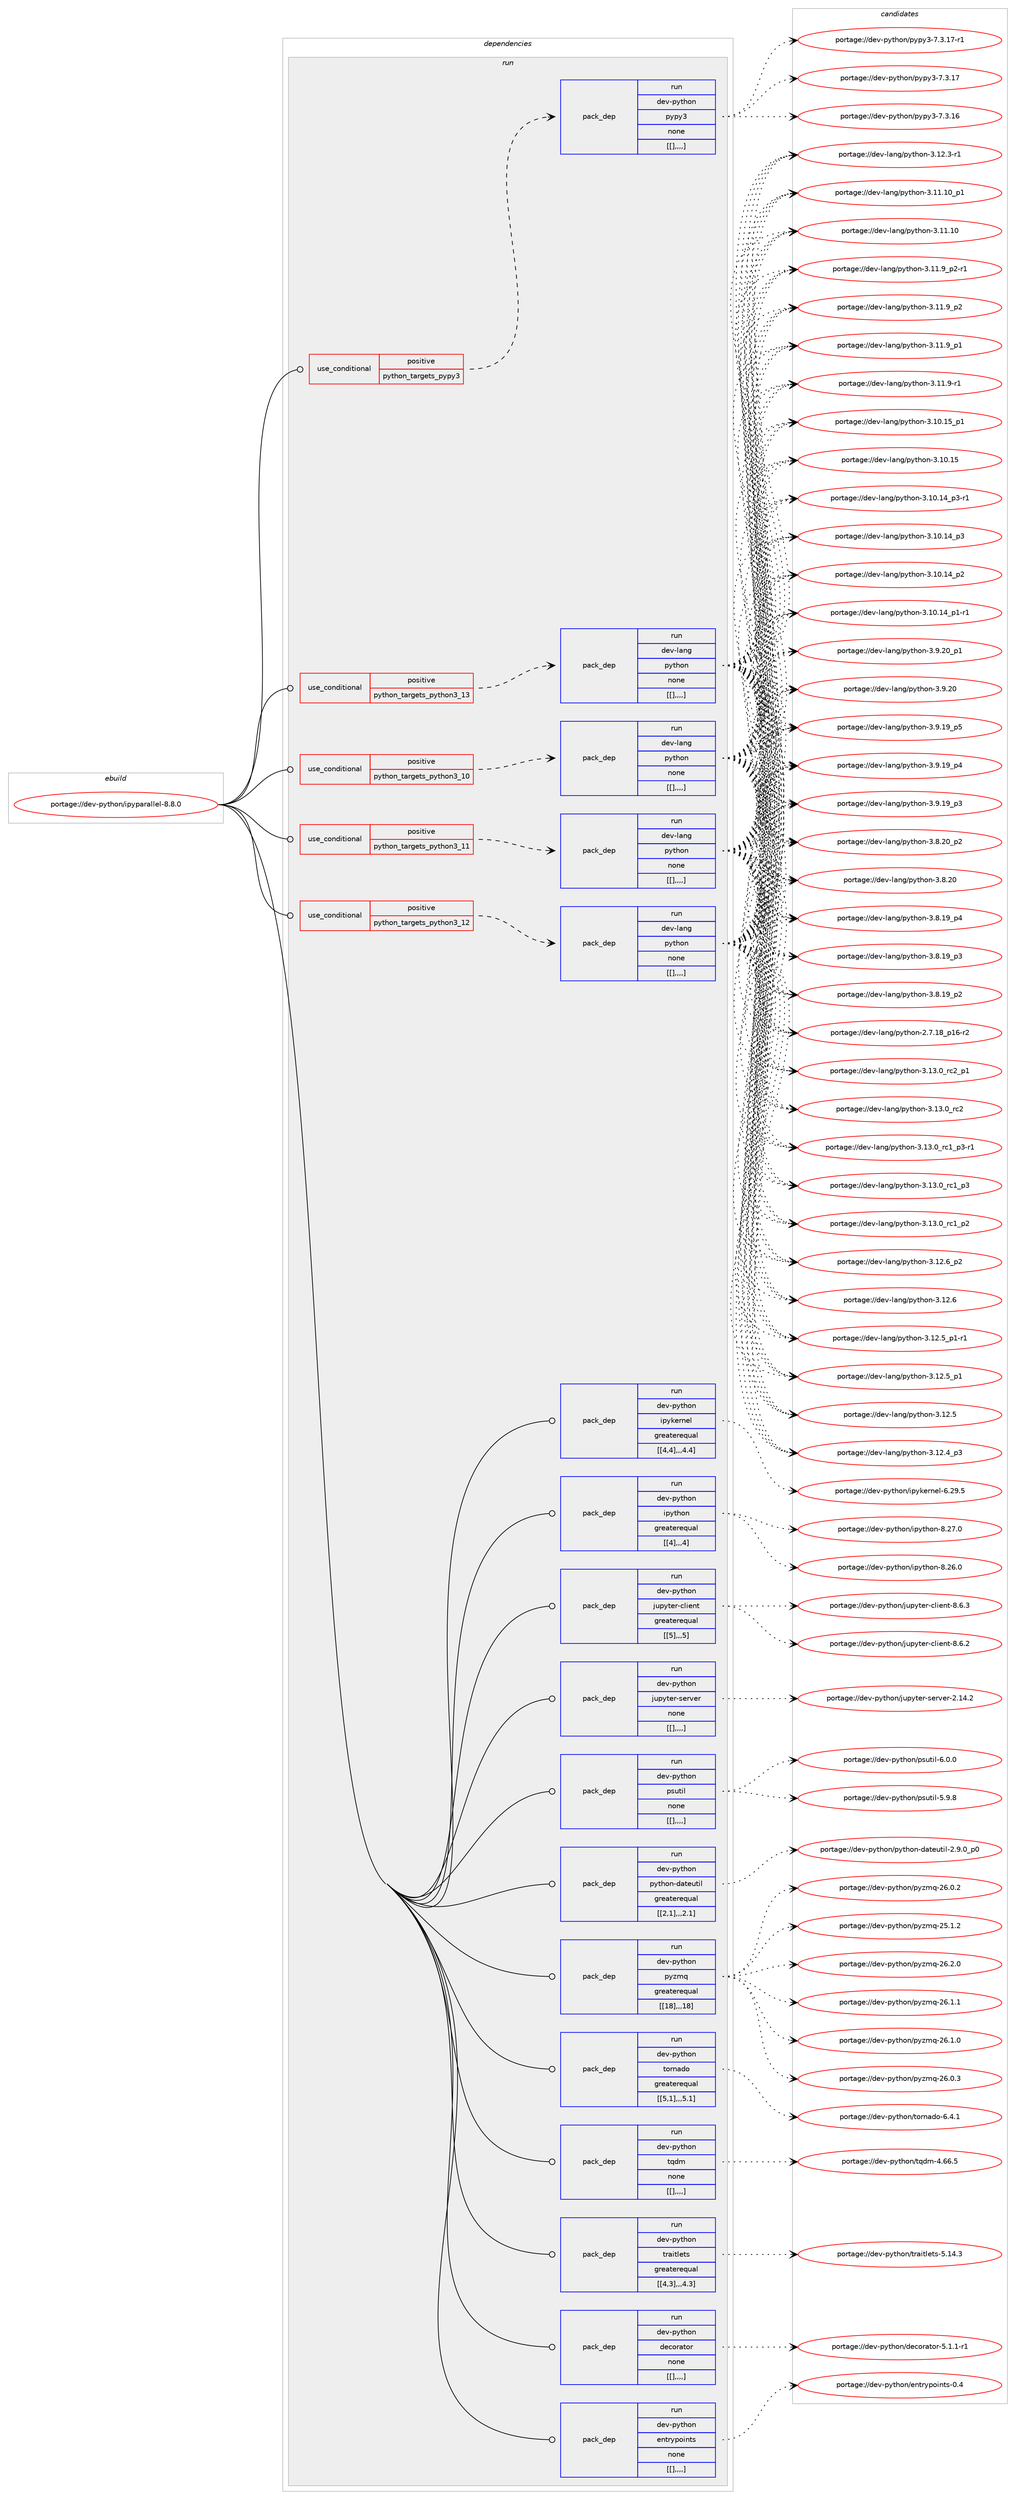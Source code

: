 digraph prolog {

# *************
# Graph options
# *************

newrank=true;
concentrate=true;
compound=true;
graph [rankdir=LR,fontname=Helvetica,fontsize=10,ranksep=1.5];#, ranksep=2.5, nodesep=0.2];
edge  [arrowhead=vee];
node  [fontname=Helvetica,fontsize=10];

# **********
# The ebuild
# **********

subgraph cluster_leftcol {
color=gray;
label=<<i>ebuild</i>>;
id [label="portage://dev-python/ipyparallel-8.8.0", color=red, width=4, href="../dev-python/ipyparallel-8.8.0.svg"];
}

# ****************
# The dependencies
# ****************

subgraph cluster_midcol {
color=gray;
label=<<i>dependencies</i>>;
subgraph cluster_compile {
fillcolor="#eeeeee";
style=filled;
label=<<i>compile</i>>;
}
subgraph cluster_compileandrun {
fillcolor="#eeeeee";
style=filled;
label=<<i>compile and run</i>>;
}
subgraph cluster_run {
fillcolor="#eeeeee";
style=filled;
label=<<i>run</i>>;
subgraph cond34830 {
dependency150257 [label=<<TABLE BORDER="0" CELLBORDER="1" CELLSPACING="0" CELLPADDING="4"><TR><TD ROWSPAN="3" CELLPADDING="10">use_conditional</TD></TR><TR><TD>positive</TD></TR><TR><TD>python_targets_pypy3</TD></TR></TABLE>>, shape=none, color=red];
subgraph pack114213 {
dependency150258 [label=<<TABLE BORDER="0" CELLBORDER="1" CELLSPACING="0" CELLPADDING="4" WIDTH="220"><TR><TD ROWSPAN="6" CELLPADDING="30">pack_dep</TD></TR><TR><TD WIDTH="110">run</TD></TR><TR><TD>dev-python</TD></TR><TR><TD>pypy3</TD></TR><TR><TD>none</TD></TR><TR><TD>[[],,,,]</TD></TR></TABLE>>, shape=none, color=blue];
}
dependency150257:e -> dependency150258:w [weight=20,style="dashed",arrowhead="vee"];
}
id:e -> dependency150257:w [weight=20,style="solid",arrowhead="odot"];
subgraph cond34831 {
dependency150259 [label=<<TABLE BORDER="0" CELLBORDER="1" CELLSPACING="0" CELLPADDING="4"><TR><TD ROWSPAN="3" CELLPADDING="10">use_conditional</TD></TR><TR><TD>positive</TD></TR><TR><TD>python_targets_python3_10</TD></TR></TABLE>>, shape=none, color=red];
subgraph pack114214 {
dependency150260 [label=<<TABLE BORDER="0" CELLBORDER="1" CELLSPACING="0" CELLPADDING="4" WIDTH="220"><TR><TD ROWSPAN="6" CELLPADDING="30">pack_dep</TD></TR><TR><TD WIDTH="110">run</TD></TR><TR><TD>dev-lang</TD></TR><TR><TD>python</TD></TR><TR><TD>none</TD></TR><TR><TD>[[],,,,]</TD></TR></TABLE>>, shape=none, color=blue];
}
dependency150259:e -> dependency150260:w [weight=20,style="dashed",arrowhead="vee"];
}
id:e -> dependency150259:w [weight=20,style="solid",arrowhead="odot"];
subgraph cond34832 {
dependency150261 [label=<<TABLE BORDER="0" CELLBORDER="1" CELLSPACING="0" CELLPADDING="4"><TR><TD ROWSPAN="3" CELLPADDING="10">use_conditional</TD></TR><TR><TD>positive</TD></TR><TR><TD>python_targets_python3_11</TD></TR></TABLE>>, shape=none, color=red];
subgraph pack114215 {
dependency150262 [label=<<TABLE BORDER="0" CELLBORDER="1" CELLSPACING="0" CELLPADDING="4" WIDTH="220"><TR><TD ROWSPAN="6" CELLPADDING="30">pack_dep</TD></TR><TR><TD WIDTH="110">run</TD></TR><TR><TD>dev-lang</TD></TR><TR><TD>python</TD></TR><TR><TD>none</TD></TR><TR><TD>[[],,,,]</TD></TR></TABLE>>, shape=none, color=blue];
}
dependency150261:e -> dependency150262:w [weight=20,style="dashed",arrowhead="vee"];
}
id:e -> dependency150261:w [weight=20,style="solid",arrowhead="odot"];
subgraph cond34833 {
dependency150263 [label=<<TABLE BORDER="0" CELLBORDER="1" CELLSPACING="0" CELLPADDING="4"><TR><TD ROWSPAN="3" CELLPADDING="10">use_conditional</TD></TR><TR><TD>positive</TD></TR><TR><TD>python_targets_python3_12</TD></TR></TABLE>>, shape=none, color=red];
subgraph pack114216 {
dependency150264 [label=<<TABLE BORDER="0" CELLBORDER="1" CELLSPACING="0" CELLPADDING="4" WIDTH="220"><TR><TD ROWSPAN="6" CELLPADDING="30">pack_dep</TD></TR><TR><TD WIDTH="110">run</TD></TR><TR><TD>dev-lang</TD></TR><TR><TD>python</TD></TR><TR><TD>none</TD></TR><TR><TD>[[],,,,]</TD></TR></TABLE>>, shape=none, color=blue];
}
dependency150263:e -> dependency150264:w [weight=20,style="dashed",arrowhead="vee"];
}
id:e -> dependency150263:w [weight=20,style="solid",arrowhead="odot"];
subgraph cond34834 {
dependency150265 [label=<<TABLE BORDER="0" CELLBORDER="1" CELLSPACING="0" CELLPADDING="4"><TR><TD ROWSPAN="3" CELLPADDING="10">use_conditional</TD></TR><TR><TD>positive</TD></TR><TR><TD>python_targets_python3_13</TD></TR></TABLE>>, shape=none, color=red];
subgraph pack114217 {
dependency150266 [label=<<TABLE BORDER="0" CELLBORDER="1" CELLSPACING="0" CELLPADDING="4" WIDTH="220"><TR><TD ROWSPAN="6" CELLPADDING="30">pack_dep</TD></TR><TR><TD WIDTH="110">run</TD></TR><TR><TD>dev-lang</TD></TR><TR><TD>python</TD></TR><TR><TD>none</TD></TR><TR><TD>[[],,,,]</TD></TR></TABLE>>, shape=none, color=blue];
}
dependency150265:e -> dependency150266:w [weight=20,style="dashed",arrowhead="vee"];
}
id:e -> dependency150265:w [weight=20,style="solid",arrowhead="odot"];
subgraph pack114218 {
dependency150267 [label=<<TABLE BORDER="0" CELLBORDER="1" CELLSPACING="0" CELLPADDING="4" WIDTH="220"><TR><TD ROWSPAN="6" CELLPADDING="30">pack_dep</TD></TR><TR><TD WIDTH="110">run</TD></TR><TR><TD>dev-python</TD></TR><TR><TD>decorator</TD></TR><TR><TD>none</TD></TR><TR><TD>[[],,,,]</TD></TR></TABLE>>, shape=none, color=blue];
}
id:e -> dependency150267:w [weight=20,style="solid",arrowhead="odot"];
subgraph pack114219 {
dependency150268 [label=<<TABLE BORDER="0" CELLBORDER="1" CELLSPACING="0" CELLPADDING="4" WIDTH="220"><TR><TD ROWSPAN="6" CELLPADDING="30">pack_dep</TD></TR><TR><TD WIDTH="110">run</TD></TR><TR><TD>dev-python</TD></TR><TR><TD>entrypoints</TD></TR><TR><TD>none</TD></TR><TR><TD>[[],,,,]</TD></TR></TABLE>>, shape=none, color=blue];
}
id:e -> dependency150268:w [weight=20,style="solid",arrowhead="odot"];
subgraph pack114220 {
dependency150269 [label=<<TABLE BORDER="0" CELLBORDER="1" CELLSPACING="0" CELLPADDING="4" WIDTH="220"><TR><TD ROWSPAN="6" CELLPADDING="30">pack_dep</TD></TR><TR><TD WIDTH="110">run</TD></TR><TR><TD>dev-python</TD></TR><TR><TD>ipykernel</TD></TR><TR><TD>greaterequal</TD></TR><TR><TD>[[4,4],,,4.4]</TD></TR></TABLE>>, shape=none, color=blue];
}
id:e -> dependency150269:w [weight=20,style="solid",arrowhead="odot"];
subgraph pack114221 {
dependency150270 [label=<<TABLE BORDER="0" CELLBORDER="1" CELLSPACING="0" CELLPADDING="4" WIDTH="220"><TR><TD ROWSPAN="6" CELLPADDING="30">pack_dep</TD></TR><TR><TD WIDTH="110">run</TD></TR><TR><TD>dev-python</TD></TR><TR><TD>ipython</TD></TR><TR><TD>greaterequal</TD></TR><TR><TD>[[4],,,4]</TD></TR></TABLE>>, shape=none, color=blue];
}
id:e -> dependency150270:w [weight=20,style="solid",arrowhead="odot"];
subgraph pack114222 {
dependency150271 [label=<<TABLE BORDER="0" CELLBORDER="1" CELLSPACING="0" CELLPADDING="4" WIDTH="220"><TR><TD ROWSPAN="6" CELLPADDING="30">pack_dep</TD></TR><TR><TD WIDTH="110">run</TD></TR><TR><TD>dev-python</TD></TR><TR><TD>jupyter-client</TD></TR><TR><TD>greaterequal</TD></TR><TR><TD>[[5],,,5]</TD></TR></TABLE>>, shape=none, color=blue];
}
id:e -> dependency150271:w [weight=20,style="solid",arrowhead="odot"];
subgraph pack114223 {
dependency150272 [label=<<TABLE BORDER="0" CELLBORDER="1" CELLSPACING="0" CELLPADDING="4" WIDTH="220"><TR><TD ROWSPAN="6" CELLPADDING="30">pack_dep</TD></TR><TR><TD WIDTH="110">run</TD></TR><TR><TD>dev-python</TD></TR><TR><TD>jupyter-server</TD></TR><TR><TD>none</TD></TR><TR><TD>[[],,,,]</TD></TR></TABLE>>, shape=none, color=blue];
}
id:e -> dependency150272:w [weight=20,style="solid",arrowhead="odot"];
subgraph pack114224 {
dependency150273 [label=<<TABLE BORDER="0" CELLBORDER="1" CELLSPACING="0" CELLPADDING="4" WIDTH="220"><TR><TD ROWSPAN="6" CELLPADDING="30">pack_dep</TD></TR><TR><TD WIDTH="110">run</TD></TR><TR><TD>dev-python</TD></TR><TR><TD>psutil</TD></TR><TR><TD>none</TD></TR><TR><TD>[[],,,,]</TD></TR></TABLE>>, shape=none, color=blue];
}
id:e -> dependency150273:w [weight=20,style="solid",arrowhead="odot"];
subgraph pack114225 {
dependency150274 [label=<<TABLE BORDER="0" CELLBORDER="1" CELLSPACING="0" CELLPADDING="4" WIDTH="220"><TR><TD ROWSPAN="6" CELLPADDING="30">pack_dep</TD></TR><TR><TD WIDTH="110">run</TD></TR><TR><TD>dev-python</TD></TR><TR><TD>python-dateutil</TD></TR><TR><TD>greaterequal</TD></TR><TR><TD>[[2,1],,,2.1]</TD></TR></TABLE>>, shape=none, color=blue];
}
id:e -> dependency150274:w [weight=20,style="solid",arrowhead="odot"];
subgraph pack114226 {
dependency150275 [label=<<TABLE BORDER="0" CELLBORDER="1" CELLSPACING="0" CELLPADDING="4" WIDTH="220"><TR><TD ROWSPAN="6" CELLPADDING="30">pack_dep</TD></TR><TR><TD WIDTH="110">run</TD></TR><TR><TD>dev-python</TD></TR><TR><TD>pyzmq</TD></TR><TR><TD>greaterequal</TD></TR><TR><TD>[[18],,,18]</TD></TR></TABLE>>, shape=none, color=blue];
}
id:e -> dependency150275:w [weight=20,style="solid",arrowhead="odot"];
subgraph pack114227 {
dependency150276 [label=<<TABLE BORDER="0" CELLBORDER="1" CELLSPACING="0" CELLPADDING="4" WIDTH="220"><TR><TD ROWSPAN="6" CELLPADDING="30">pack_dep</TD></TR><TR><TD WIDTH="110">run</TD></TR><TR><TD>dev-python</TD></TR><TR><TD>tornado</TD></TR><TR><TD>greaterequal</TD></TR><TR><TD>[[5,1],,,5.1]</TD></TR></TABLE>>, shape=none, color=blue];
}
id:e -> dependency150276:w [weight=20,style="solid",arrowhead="odot"];
subgraph pack114228 {
dependency150277 [label=<<TABLE BORDER="0" CELLBORDER="1" CELLSPACING="0" CELLPADDING="4" WIDTH="220"><TR><TD ROWSPAN="6" CELLPADDING="30">pack_dep</TD></TR><TR><TD WIDTH="110">run</TD></TR><TR><TD>dev-python</TD></TR><TR><TD>tqdm</TD></TR><TR><TD>none</TD></TR><TR><TD>[[],,,,]</TD></TR></TABLE>>, shape=none, color=blue];
}
id:e -> dependency150277:w [weight=20,style="solid",arrowhead="odot"];
subgraph pack114229 {
dependency150278 [label=<<TABLE BORDER="0" CELLBORDER="1" CELLSPACING="0" CELLPADDING="4" WIDTH="220"><TR><TD ROWSPAN="6" CELLPADDING="30">pack_dep</TD></TR><TR><TD WIDTH="110">run</TD></TR><TR><TD>dev-python</TD></TR><TR><TD>traitlets</TD></TR><TR><TD>greaterequal</TD></TR><TR><TD>[[4,3],,,4.3]</TD></TR></TABLE>>, shape=none, color=blue];
}
id:e -> dependency150278:w [weight=20,style="solid",arrowhead="odot"];
}
}

# **************
# The candidates
# **************

subgraph cluster_choices {
rank=same;
color=gray;
label=<<i>candidates</i>>;

subgraph choice114213 {
color=black;
nodesep=1;
choice100101118451121211161041111104711212111212151455546514649554511449 [label="portage://dev-python/pypy3-7.3.17-r1", color=red, width=4,href="../dev-python/pypy3-7.3.17-r1.svg"];
choice10010111845112121116104111110471121211121215145554651464955 [label="portage://dev-python/pypy3-7.3.17", color=red, width=4,href="../dev-python/pypy3-7.3.17.svg"];
choice10010111845112121116104111110471121211121215145554651464954 [label="portage://dev-python/pypy3-7.3.16", color=red, width=4,href="../dev-python/pypy3-7.3.16.svg"];
dependency150258:e -> choice100101118451121211161041111104711212111212151455546514649554511449:w [style=dotted,weight="100"];
dependency150258:e -> choice10010111845112121116104111110471121211121215145554651464955:w [style=dotted,weight="100"];
dependency150258:e -> choice10010111845112121116104111110471121211121215145554651464954:w [style=dotted,weight="100"];
}
subgraph choice114214 {
color=black;
nodesep=1;
choice100101118451089711010347112121116104111110455146495146489511499509511249 [label="portage://dev-lang/python-3.13.0_rc2_p1", color=red, width=4,href="../dev-lang/python-3.13.0_rc2_p1.svg"];
choice10010111845108971101034711212111610411111045514649514648951149950 [label="portage://dev-lang/python-3.13.0_rc2", color=red, width=4,href="../dev-lang/python-3.13.0_rc2.svg"];
choice1001011184510897110103471121211161041111104551464951464895114994995112514511449 [label="portage://dev-lang/python-3.13.0_rc1_p3-r1", color=red, width=4,href="../dev-lang/python-3.13.0_rc1_p3-r1.svg"];
choice100101118451089711010347112121116104111110455146495146489511499499511251 [label="portage://dev-lang/python-3.13.0_rc1_p3", color=red, width=4,href="../dev-lang/python-3.13.0_rc1_p3.svg"];
choice100101118451089711010347112121116104111110455146495146489511499499511250 [label="portage://dev-lang/python-3.13.0_rc1_p2", color=red, width=4,href="../dev-lang/python-3.13.0_rc1_p2.svg"];
choice100101118451089711010347112121116104111110455146495046549511250 [label="portage://dev-lang/python-3.12.6_p2", color=red, width=4,href="../dev-lang/python-3.12.6_p2.svg"];
choice10010111845108971101034711212111610411111045514649504654 [label="portage://dev-lang/python-3.12.6", color=red, width=4,href="../dev-lang/python-3.12.6.svg"];
choice1001011184510897110103471121211161041111104551464950465395112494511449 [label="portage://dev-lang/python-3.12.5_p1-r1", color=red, width=4,href="../dev-lang/python-3.12.5_p1-r1.svg"];
choice100101118451089711010347112121116104111110455146495046539511249 [label="portage://dev-lang/python-3.12.5_p1", color=red, width=4,href="../dev-lang/python-3.12.5_p1.svg"];
choice10010111845108971101034711212111610411111045514649504653 [label="portage://dev-lang/python-3.12.5", color=red, width=4,href="../dev-lang/python-3.12.5.svg"];
choice100101118451089711010347112121116104111110455146495046529511251 [label="portage://dev-lang/python-3.12.4_p3", color=red, width=4,href="../dev-lang/python-3.12.4_p3.svg"];
choice100101118451089711010347112121116104111110455146495046514511449 [label="portage://dev-lang/python-3.12.3-r1", color=red, width=4,href="../dev-lang/python-3.12.3-r1.svg"];
choice10010111845108971101034711212111610411111045514649494649489511249 [label="portage://dev-lang/python-3.11.10_p1", color=red, width=4,href="../dev-lang/python-3.11.10_p1.svg"];
choice1001011184510897110103471121211161041111104551464949464948 [label="portage://dev-lang/python-3.11.10", color=red, width=4,href="../dev-lang/python-3.11.10.svg"];
choice1001011184510897110103471121211161041111104551464949465795112504511449 [label="portage://dev-lang/python-3.11.9_p2-r1", color=red, width=4,href="../dev-lang/python-3.11.9_p2-r1.svg"];
choice100101118451089711010347112121116104111110455146494946579511250 [label="portage://dev-lang/python-3.11.9_p2", color=red, width=4,href="../dev-lang/python-3.11.9_p2.svg"];
choice100101118451089711010347112121116104111110455146494946579511249 [label="portage://dev-lang/python-3.11.9_p1", color=red, width=4,href="../dev-lang/python-3.11.9_p1.svg"];
choice100101118451089711010347112121116104111110455146494946574511449 [label="portage://dev-lang/python-3.11.9-r1", color=red, width=4,href="../dev-lang/python-3.11.9-r1.svg"];
choice10010111845108971101034711212111610411111045514649484649539511249 [label="portage://dev-lang/python-3.10.15_p1", color=red, width=4,href="../dev-lang/python-3.10.15_p1.svg"];
choice1001011184510897110103471121211161041111104551464948464953 [label="portage://dev-lang/python-3.10.15", color=red, width=4,href="../dev-lang/python-3.10.15.svg"];
choice100101118451089711010347112121116104111110455146494846495295112514511449 [label="portage://dev-lang/python-3.10.14_p3-r1", color=red, width=4,href="../dev-lang/python-3.10.14_p3-r1.svg"];
choice10010111845108971101034711212111610411111045514649484649529511251 [label="portage://dev-lang/python-3.10.14_p3", color=red, width=4,href="../dev-lang/python-3.10.14_p3.svg"];
choice10010111845108971101034711212111610411111045514649484649529511250 [label="portage://dev-lang/python-3.10.14_p2", color=red, width=4,href="../dev-lang/python-3.10.14_p2.svg"];
choice100101118451089711010347112121116104111110455146494846495295112494511449 [label="portage://dev-lang/python-3.10.14_p1-r1", color=red, width=4,href="../dev-lang/python-3.10.14_p1-r1.svg"];
choice100101118451089711010347112121116104111110455146574650489511249 [label="portage://dev-lang/python-3.9.20_p1", color=red, width=4,href="../dev-lang/python-3.9.20_p1.svg"];
choice10010111845108971101034711212111610411111045514657465048 [label="portage://dev-lang/python-3.9.20", color=red, width=4,href="../dev-lang/python-3.9.20.svg"];
choice100101118451089711010347112121116104111110455146574649579511253 [label="portage://dev-lang/python-3.9.19_p5", color=red, width=4,href="../dev-lang/python-3.9.19_p5.svg"];
choice100101118451089711010347112121116104111110455146574649579511252 [label="portage://dev-lang/python-3.9.19_p4", color=red, width=4,href="../dev-lang/python-3.9.19_p4.svg"];
choice100101118451089711010347112121116104111110455146574649579511251 [label="portage://dev-lang/python-3.9.19_p3", color=red, width=4,href="../dev-lang/python-3.9.19_p3.svg"];
choice100101118451089711010347112121116104111110455146564650489511250 [label="portage://dev-lang/python-3.8.20_p2", color=red, width=4,href="../dev-lang/python-3.8.20_p2.svg"];
choice10010111845108971101034711212111610411111045514656465048 [label="portage://dev-lang/python-3.8.20", color=red, width=4,href="../dev-lang/python-3.8.20.svg"];
choice100101118451089711010347112121116104111110455146564649579511252 [label="portage://dev-lang/python-3.8.19_p4", color=red, width=4,href="../dev-lang/python-3.8.19_p4.svg"];
choice100101118451089711010347112121116104111110455146564649579511251 [label="portage://dev-lang/python-3.8.19_p3", color=red, width=4,href="../dev-lang/python-3.8.19_p3.svg"];
choice100101118451089711010347112121116104111110455146564649579511250 [label="portage://dev-lang/python-3.8.19_p2", color=red, width=4,href="../dev-lang/python-3.8.19_p2.svg"];
choice100101118451089711010347112121116104111110455046554649569511249544511450 [label="portage://dev-lang/python-2.7.18_p16-r2", color=red, width=4,href="../dev-lang/python-2.7.18_p16-r2.svg"];
dependency150260:e -> choice100101118451089711010347112121116104111110455146495146489511499509511249:w [style=dotted,weight="100"];
dependency150260:e -> choice10010111845108971101034711212111610411111045514649514648951149950:w [style=dotted,weight="100"];
dependency150260:e -> choice1001011184510897110103471121211161041111104551464951464895114994995112514511449:w [style=dotted,weight="100"];
dependency150260:e -> choice100101118451089711010347112121116104111110455146495146489511499499511251:w [style=dotted,weight="100"];
dependency150260:e -> choice100101118451089711010347112121116104111110455146495146489511499499511250:w [style=dotted,weight="100"];
dependency150260:e -> choice100101118451089711010347112121116104111110455146495046549511250:w [style=dotted,weight="100"];
dependency150260:e -> choice10010111845108971101034711212111610411111045514649504654:w [style=dotted,weight="100"];
dependency150260:e -> choice1001011184510897110103471121211161041111104551464950465395112494511449:w [style=dotted,weight="100"];
dependency150260:e -> choice100101118451089711010347112121116104111110455146495046539511249:w [style=dotted,weight="100"];
dependency150260:e -> choice10010111845108971101034711212111610411111045514649504653:w [style=dotted,weight="100"];
dependency150260:e -> choice100101118451089711010347112121116104111110455146495046529511251:w [style=dotted,weight="100"];
dependency150260:e -> choice100101118451089711010347112121116104111110455146495046514511449:w [style=dotted,weight="100"];
dependency150260:e -> choice10010111845108971101034711212111610411111045514649494649489511249:w [style=dotted,weight="100"];
dependency150260:e -> choice1001011184510897110103471121211161041111104551464949464948:w [style=dotted,weight="100"];
dependency150260:e -> choice1001011184510897110103471121211161041111104551464949465795112504511449:w [style=dotted,weight="100"];
dependency150260:e -> choice100101118451089711010347112121116104111110455146494946579511250:w [style=dotted,weight="100"];
dependency150260:e -> choice100101118451089711010347112121116104111110455146494946579511249:w [style=dotted,weight="100"];
dependency150260:e -> choice100101118451089711010347112121116104111110455146494946574511449:w [style=dotted,weight="100"];
dependency150260:e -> choice10010111845108971101034711212111610411111045514649484649539511249:w [style=dotted,weight="100"];
dependency150260:e -> choice1001011184510897110103471121211161041111104551464948464953:w [style=dotted,weight="100"];
dependency150260:e -> choice100101118451089711010347112121116104111110455146494846495295112514511449:w [style=dotted,weight="100"];
dependency150260:e -> choice10010111845108971101034711212111610411111045514649484649529511251:w [style=dotted,weight="100"];
dependency150260:e -> choice10010111845108971101034711212111610411111045514649484649529511250:w [style=dotted,weight="100"];
dependency150260:e -> choice100101118451089711010347112121116104111110455146494846495295112494511449:w [style=dotted,weight="100"];
dependency150260:e -> choice100101118451089711010347112121116104111110455146574650489511249:w [style=dotted,weight="100"];
dependency150260:e -> choice10010111845108971101034711212111610411111045514657465048:w [style=dotted,weight="100"];
dependency150260:e -> choice100101118451089711010347112121116104111110455146574649579511253:w [style=dotted,weight="100"];
dependency150260:e -> choice100101118451089711010347112121116104111110455146574649579511252:w [style=dotted,weight="100"];
dependency150260:e -> choice100101118451089711010347112121116104111110455146574649579511251:w [style=dotted,weight="100"];
dependency150260:e -> choice100101118451089711010347112121116104111110455146564650489511250:w [style=dotted,weight="100"];
dependency150260:e -> choice10010111845108971101034711212111610411111045514656465048:w [style=dotted,weight="100"];
dependency150260:e -> choice100101118451089711010347112121116104111110455146564649579511252:w [style=dotted,weight="100"];
dependency150260:e -> choice100101118451089711010347112121116104111110455146564649579511251:w [style=dotted,weight="100"];
dependency150260:e -> choice100101118451089711010347112121116104111110455146564649579511250:w [style=dotted,weight="100"];
dependency150260:e -> choice100101118451089711010347112121116104111110455046554649569511249544511450:w [style=dotted,weight="100"];
}
subgraph choice114215 {
color=black;
nodesep=1;
choice100101118451089711010347112121116104111110455146495146489511499509511249 [label="portage://dev-lang/python-3.13.0_rc2_p1", color=red, width=4,href="../dev-lang/python-3.13.0_rc2_p1.svg"];
choice10010111845108971101034711212111610411111045514649514648951149950 [label="portage://dev-lang/python-3.13.0_rc2", color=red, width=4,href="../dev-lang/python-3.13.0_rc2.svg"];
choice1001011184510897110103471121211161041111104551464951464895114994995112514511449 [label="portage://dev-lang/python-3.13.0_rc1_p3-r1", color=red, width=4,href="../dev-lang/python-3.13.0_rc1_p3-r1.svg"];
choice100101118451089711010347112121116104111110455146495146489511499499511251 [label="portage://dev-lang/python-3.13.0_rc1_p3", color=red, width=4,href="../dev-lang/python-3.13.0_rc1_p3.svg"];
choice100101118451089711010347112121116104111110455146495146489511499499511250 [label="portage://dev-lang/python-3.13.0_rc1_p2", color=red, width=4,href="../dev-lang/python-3.13.0_rc1_p2.svg"];
choice100101118451089711010347112121116104111110455146495046549511250 [label="portage://dev-lang/python-3.12.6_p2", color=red, width=4,href="../dev-lang/python-3.12.6_p2.svg"];
choice10010111845108971101034711212111610411111045514649504654 [label="portage://dev-lang/python-3.12.6", color=red, width=4,href="../dev-lang/python-3.12.6.svg"];
choice1001011184510897110103471121211161041111104551464950465395112494511449 [label="portage://dev-lang/python-3.12.5_p1-r1", color=red, width=4,href="../dev-lang/python-3.12.5_p1-r1.svg"];
choice100101118451089711010347112121116104111110455146495046539511249 [label="portage://dev-lang/python-3.12.5_p1", color=red, width=4,href="../dev-lang/python-3.12.5_p1.svg"];
choice10010111845108971101034711212111610411111045514649504653 [label="portage://dev-lang/python-3.12.5", color=red, width=4,href="../dev-lang/python-3.12.5.svg"];
choice100101118451089711010347112121116104111110455146495046529511251 [label="portage://dev-lang/python-3.12.4_p3", color=red, width=4,href="../dev-lang/python-3.12.4_p3.svg"];
choice100101118451089711010347112121116104111110455146495046514511449 [label="portage://dev-lang/python-3.12.3-r1", color=red, width=4,href="../dev-lang/python-3.12.3-r1.svg"];
choice10010111845108971101034711212111610411111045514649494649489511249 [label="portage://dev-lang/python-3.11.10_p1", color=red, width=4,href="../dev-lang/python-3.11.10_p1.svg"];
choice1001011184510897110103471121211161041111104551464949464948 [label="portage://dev-lang/python-3.11.10", color=red, width=4,href="../dev-lang/python-3.11.10.svg"];
choice1001011184510897110103471121211161041111104551464949465795112504511449 [label="portage://dev-lang/python-3.11.9_p2-r1", color=red, width=4,href="../dev-lang/python-3.11.9_p2-r1.svg"];
choice100101118451089711010347112121116104111110455146494946579511250 [label="portage://dev-lang/python-3.11.9_p2", color=red, width=4,href="../dev-lang/python-3.11.9_p2.svg"];
choice100101118451089711010347112121116104111110455146494946579511249 [label="portage://dev-lang/python-3.11.9_p1", color=red, width=4,href="../dev-lang/python-3.11.9_p1.svg"];
choice100101118451089711010347112121116104111110455146494946574511449 [label="portage://dev-lang/python-3.11.9-r1", color=red, width=4,href="../dev-lang/python-3.11.9-r1.svg"];
choice10010111845108971101034711212111610411111045514649484649539511249 [label="portage://dev-lang/python-3.10.15_p1", color=red, width=4,href="../dev-lang/python-3.10.15_p1.svg"];
choice1001011184510897110103471121211161041111104551464948464953 [label="portage://dev-lang/python-3.10.15", color=red, width=4,href="../dev-lang/python-3.10.15.svg"];
choice100101118451089711010347112121116104111110455146494846495295112514511449 [label="portage://dev-lang/python-3.10.14_p3-r1", color=red, width=4,href="../dev-lang/python-3.10.14_p3-r1.svg"];
choice10010111845108971101034711212111610411111045514649484649529511251 [label="portage://dev-lang/python-3.10.14_p3", color=red, width=4,href="../dev-lang/python-3.10.14_p3.svg"];
choice10010111845108971101034711212111610411111045514649484649529511250 [label="portage://dev-lang/python-3.10.14_p2", color=red, width=4,href="../dev-lang/python-3.10.14_p2.svg"];
choice100101118451089711010347112121116104111110455146494846495295112494511449 [label="portage://dev-lang/python-3.10.14_p1-r1", color=red, width=4,href="../dev-lang/python-3.10.14_p1-r1.svg"];
choice100101118451089711010347112121116104111110455146574650489511249 [label="portage://dev-lang/python-3.9.20_p1", color=red, width=4,href="../dev-lang/python-3.9.20_p1.svg"];
choice10010111845108971101034711212111610411111045514657465048 [label="portage://dev-lang/python-3.9.20", color=red, width=4,href="../dev-lang/python-3.9.20.svg"];
choice100101118451089711010347112121116104111110455146574649579511253 [label="portage://dev-lang/python-3.9.19_p5", color=red, width=4,href="../dev-lang/python-3.9.19_p5.svg"];
choice100101118451089711010347112121116104111110455146574649579511252 [label="portage://dev-lang/python-3.9.19_p4", color=red, width=4,href="../dev-lang/python-3.9.19_p4.svg"];
choice100101118451089711010347112121116104111110455146574649579511251 [label="portage://dev-lang/python-3.9.19_p3", color=red, width=4,href="../dev-lang/python-3.9.19_p3.svg"];
choice100101118451089711010347112121116104111110455146564650489511250 [label="portage://dev-lang/python-3.8.20_p2", color=red, width=4,href="../dev-lang/python-3.8.20_p2.svg"];
choice10010111845108971101034711212111610411111045514656465048 [label="portage://dev-lang/python-3.8.20", color=red, width=4,href="../dev-lang/python-3.8.20.svg"];
choice100101118451089711010347112121116104111110455146564649579511252 [label="portage://dev-lang/python-3.8.19_p4", color=red, width=4,href="../dev-lang/python-3.8.19_p4.svg"];
choice100101118451089711010347112121116104111110455146564649579511251 [label="portage://dev-lang/python-3.8.19_p3", color=red, width=4,href="../dev-lang/python-3.8.19_p3.svg"];
choice100101118451089711010347112121116104111110455146564649579511250 [label="portage://dev-lang/python-3.8.19_p2", color=red, width=4,href="../dev-lang/python-3.8.19_p2.svg"];
choice100101118451089711010347112121116104111110455046554649569511249544511450 [label="portage://dev-lang/python-2.7.18_p16-r2", color=red, width=4,href="../dev-lang/python-2.7.18_p16-r2.svg"];
dependency150262:e -> choice100101118451089711010347112121116104111110455146495146489511499509511249:w [style=dotted,weight="100"];
dependency150262:e -> choice10010111845108971101034711212111610411111045514649514648951149950:w [style=dotted,weight="100"];
dependency150262:e -> choice1001011184510897110103471121211161041111104551464951464895114994995112514511449:w [style=dotted,weight="100"];
dependency150262:e -> choice100101118451089711010347112121116104111110455146495146489511499499511251:w [style=dotted,weight="100"];
dependency150262:e -> choice100101118451089711010347112121116104111110455146495146489511499499511250:w [style=dotted,weight="100"];
dependency150262:e -> choice100101118451089711010347112121116104111110455146495046549511250:w [style=dotted,weight="100"];
dependency150262:e -> choice10010111845108971101034711212111610411111045514649504654:w [style=dotted,weight="100"];
dependency150262:e -> choice1001011184510897110103471121211161041111104551464950465395112494511449:w [style=dotted,weight="100"];
dependency150262:e -> choice100101118451089711010347112121116104111110455146495046539511249:w [style=dotted,weight="100"];
dependency150262:e -> choice10010111845108971101034711212111610411111045514649504653:w [style=dotted,weight="100"];
dependency150262:e -> choice100101118451089711010347112121116104111110455146495046529511251:w [style=dotted,weight="100"];
dependency150262:e -> choice100101118451089711010347112121116104111110455146495046514511449:w [style=dotted,weight="100"];
dependency150262:e -> choice10010111845108971101034711212111610411111045514649494649489511249:w [style=dotted,weight="100"];
dependency150262:e -> choice1001011184510897110103471121211161041111104551464949464948:w [style=dotted,weight="100"];
dependency150262:e -> choice1001011184510897110103471121211161041111104551464949465795112504511449:w [style=dotted,weight="100"];
dependency150262:e -> choice100101118451089711010347112121116104111110455146494946579511250:w [style=dotted,weight="100"];
dependency150262:e -> choice100101118451089711010347112121116104111110455146494946579511249:w [style=dotted,weight="100"];
dependency150262:e -> choice100101118451089711010347112121116104111110455146494946574511449:w [style=dotted,weight="100"];
dependency150262:e -> choice10010111845108971101034711212111610411111045514649484649539511249:w [style=dotted,weight="100"];
dependency150262:e -> choice1001011184510897110103471121211161041111104551464948464953:w [style=dotted,weight="100"];
dependency150262:e -> choice100101118451089711010347112121116104111110455146494846495295112514511449:w [style=dotted,weight="100"];
dependency150262:e -> choice10010111845108971101034711212111610411111045514649484649529511251:w [style=dotted,weight="100"];
dependency150262:e -> choice10010111845108971101034711212111610411111045514649484649529511250:w [style=dotted,weight="100"];
dependency150262:e -> choice100101118451089711010347112121116104111110455146494846495295112494511449:w [style=dotted,weight="100"];
dependency150262:e -> choice100101118451089711010347112121116104111110455146574650489511249:w [style=dotted,weight="100"];
dependency150262:e -> choice10010111845108971101034711212111610411111045514657465048:w [style=dotted,weight="100"];
dependency150262:e -> choice100101118451089711010347112121116104111110455146574649579511253:w [style=dotted,weight="100"];
dependency150262:e -> choice100101118451089711010347112121116104111110455146574649579511252:w [style=dotted,weight="100"];
dependency150262:e -> choice100101118451089711010347112121116104111110455146574649579511251:w [style=dotted,weight="100"];
dependency150262:e -> choice100101118451089711010347112121116104111110455146564650489511250:w [style=dotted,weight="100"];
dependency150262:e -> choice10010111845108971101034711212111610411111045514656465048:w [style=dotted,weight="100"];
dependency150262:e -> choice100101118451089711010347112121116104111110455146564649579511252:w [style=dotted,weight="100"];
dependency150262:e -> choice100101118451089711010347112121116104111110455146564649579511251:w [style=dotted,weight="100"];
dependency150262:e -> choice100101118451089711010347112121116104111110455146564649579511250:w [style=dotted,weight="100"];
dependency150262:e -> choice100101118451089711010347112121116104111110455046554649569511249544511450:w [style=dotted,weight="100"];
}
subgraph choice114216 {
color=black;
nodesep=1;
choice100101118451089711010347112121116104111110455146495146489511499509511249 [label="portage://dev-lang/python-3.13.0_rc2_p1", color=red, width=4,href="../dev-lang/python-3.13.0_rc2_p1.svg"];
choice10010111845108971101034711212111610411111045514649514648951149950 [label="portage://dev-lang/python-3.13.0_rc2", color=red, width=4,href="../dev-lang/python-3.13.0_rc2.svg"];
choice1001011184510897110103471121211161041111104551464951464895114994995112514511449 [label="portage://dev-lang/python-3.13.0_rc1_p3-r1", color=red, width=4,href="../dev-lang/python-3.13.0_rc1_p3-r1.svg"];
choice100101118451089711010347112121116104111110455146495146489511499499511251 [label="portage://dev-lang/python-3.13.0_rc1_p3", color=red, width=4,href="../dev-lang/python-3.13.0_rc1_p3.svg"];
choice100101118451089711010347112121116104111110455146495146489511499499511250 [label="portage://dev-lang/python-3.13.0_rc1_p2", color=red, width=4,href="../dev-lang/python-3.13.0_rc1_p2.svg"];
choice100101118451089711010347112121116104111110455146495046549511250 [label="portage://dev-lang/python-3.12.6_p2", color=red, width=4,href="../dev-lang/python-3.12.6_p2.svg"];
choice10010111845108971101034711212111610411111045514649504654 [label="portage://dev-lang/python-3.12.6", color=red, width=4,href="../dev-lang/python-3.12.6.svg"];
choice1001011184510897110103471121211161041111104551464950465395112494511449 [label="portage://dev-lang/python-3.12.5_p1-r1", color=red, width=4,href="../dev-lang/python-3.12.5_p1-r1.svg"];
choice100101118451089711010347112121116104111110455146495046539511249 [label="portage://dev-lang/python-3.12.5_p1", color=red, width=4,href="../dev-lang/python-3.12.5_p1.svg"];
choice10010111845108971101034711212111610411111045514649504653 [label="portage://dev-lang/python-3.12.5", color=red, width=4,href="../dev-lang/python-3.12.5.svg"];
choice100101118451089711010347112121116104111110455146495046529511251 [label="portage://dev-lang/python-3.12.4_p3", color=red, width=4,href="../dev-lang/python-3.12.4_p3.svg"];
choice100101118451089711010347112121116104111110455146495046514511449 [label="portage://dev-lang/python-3.12.3-r1", color=red, width=4,href="../dev-lang/python-3.12.3-r1.svg"];
choice10010111845108971101034711212111610411111045514649494649489511249 [label="portage://dev-lang/python-3.11.10_p1", color=red, width=4,href="../dev-lang/python-3.11.10_p1.svg"];
choice1001011184510897110103471121211161041111104551464949464948 [label="portage://dev-lang/python-3.11.10", color=red, width=4,href="../dev-lang/python-3.11.10.svg"];
choice1001011184510897110103471121211161041111104551464949465795112504511449 [label="portage://dev-lang/python-3.11.9_p2-r1", color=red, width=4,href="../dev-lang/python-3.11.9_p2-r1.svg"];
choice100101118451089711010347112121116104111110455146494946579511250 [label="portage://dev-lang/python-3.11.9_p2", color=red, width=4,href="../dev-lang/python-3.11.9_p2.svg"];
choice100101118451089711010347112121116104111110455146494946579511249 [label="portage://dev-lang/python-3.11.9_p1", color=red, width=4,href="../dev-lang/python-3.11.9_p1.svg"];
choice100101118451089711010347112121116104111110455146494946574511449 [label="portage://dev-lang/python-3.11.9-r1", color=red, width=4,href="../dev-lang/python-3.11.9-r1.svg"];
choice10010111845108971101034711212111610411111045514649484649539511249 [label="portage://dev-lang/python-3.10.15_p1", color=red, width=4,href="../dev-lang/python-3.10.15_p1.svg"];
choice1001011184510897110103471121211161041111104551464948464953 [label="portage://dev-lang/python-3.10.15", color=red, width=4,href="../dev-lang/python-3.10.15.svg"];
choice100101118451089711010347112121116104111110455146494846495295112514511449 [label="portage://dev-lang/python-3.10.14_p3-r1", color=red, width=4,href="../dev-lang/python-3.10.14_p3-r1.svg"];
choice10010111845108971101034711212111610411111045514649484649529511251 [label="portage://dev-lang/python-3.10.14_p3", color=red, width=4,href="../dev-lang/python-3.10.14_p3.svg"];
choice10010111845108971101034711212111610411111045514649484649529511250 [label="portage://dev-lang/python-3.10.14_p2", color=red, width=4,href="../dev-lang/python-3.10.14_p2.svg"];
choice100101118451089711010347112121116104111110455146494846495295112494511449 [label="portage://dev-lang/python-3.10.14_p1-r1", color=red, width=4,href="../dev-lang/python-3.10.14_p1-r1.svg"];
choice100101118451089711010347112121116104111110455146574650489511249 [label="portage://dev-lang/python-3.9.20_p1", color=red, width=4,href="../dev-lang/python-3.9.20_p1.svg"];
choice10010111845108971101034711212111610411111045514657465048 [label="portage://dev-lang/python-3.9.20", color=red, width=4,href="../dev-lang/python-3.9.20.svg"];
choice100101118451089711010347112121116104111110455146574649579511253 [label="portage://dev-lang/python-3.9.19_p5", color=red, width=4,href="../dev-lang/python-3.9.19_p5.svg"];
choice100101118451089711010347112121116104111110455146574649579511252 [label="portage://dev-lang/python-3.9.19_p4", color=red, width=4,href="../dev-lang/python-3.9.19_p4.svg"];
choice100101118451089711010347112121116104111110455146574649579511251 [label="portage://dev-lang/python-3.9.19_p3", color=red, width=4,href="../dev-lang/python-3.9.19_p3.svg"];
choice100101118451089711010347112121116104111110455146564650489511250 [label="portage://dev-lang/python-3.8.20_p2", color=red, width=4,href="../dev-lang/python-3.8.20_p2.svg"];
choice10010111845108971101034711212111610411111045514656465048 [label="portage://dev-lang/python-3.8.20", color=red, width=4,href="../dev-lang/python-3.8.20.svg"];
choice100101118451089711010347112121116104111110455146564649579511252 [label="portage://dev-lang/python-3.8.19_p4", color=red, width=4,href="../dev-lang/python-3.8.19_p4.svg"];
choice100101118451089711010347112121116104111110455146564649579511251 [label="portage://dev-lang/python-3.8.19_p3", color=red, width=4,href="../dev-lang/python-3.8.19_p3.svg"];
choice100101118451089711010347112121116104111110455146564649579511250 [label="portage://dev-lang/python-3.8.19_p2", color=red, width=4,href="../dev-lang/python-3.8.19_p2.svg"];
choice100101118451089711010347112121116104111110455046554649569511249544511450 [label="portage://dev-lang/python-2.7.18_p16-r2", color=red, width=4,href="../dev-lang/python-2.7.18_p16-r2.svg"];
dependency150264:e -> choice100101118451089711010347112121116104111110455146495146489511499509511249:w [style=dotted,weight="100"];
dependency150264:e -> choice10010111845108971101034711212111610411111045514649514648951149950:w [style=dotted,weight="100"];
dependency150264:e -> choice1001011184510897110103471121211161041111104551464951464895114994995112514511449:w [style=dotted,weight="100"];
dependency150264:e -> choice100101118451089711010347112121116104111110455146495146489511499499511251:w [style=dotted,weight="100"];
dependency150264:e -> choice100101118451089711010347112121116104111110455146495146489511499499511250:w [style=dotted,weight="100"];
dependency150264:e -> choice100101118451089711010347112121116104111110455146495046549511250:w [style=dotted,weight="100"];
dependency150264:e -> choice10010111845108971101034711212111610411111045514649504654:w [style=dotted,weight="100"];
dependency150264:e -> choice1001011184510897110103471121211161041111104551464950465395112494511449:w [style=dotted,weight="100"];
dependency150264:e -> choice100101118451089711010347112121116104111110455146495046539511249:w [style=dotted,weight="100"];
dependency150264:e -> choice10010111845108971101034711212111610411111045514649504653:w [style=dotted,weight="100"];
dependency150264:e -> choice100101118451089711010347112121116104111110455146495046529511251:w [style=dotted,weight="100"];
dependency150264:e -> choice100101118451089711010347112121116104111110455146495046514511449:w [style=dotted,weight="100"];
dependency150264:e -> choice10010111845108971101034711212111610411111045514649494649489511249:w [style=dotted,weight="100"];
dependency150264:e -> choice1001011184510897110103471121211161041111104551464949464948:w [style=dotted,weight="100"];
dependency150264:e -> choice1001011184510897110103471121211161041111104551464949465795112504511449:w [style=dotted,weight="100"];
dependency150264:e -> choice100101118451089711010347112121116104111110455146494946579511250:w [style=dotted,weight="100"];
dependency150264:e -> choice100101118451089711010347112121116104111110455146494946579511249:w [style=dotted,weight="100"];
dependency150264:e -> choice100101118451089711010347112121116104111110455146494946574511449:w [style=dotted,weight="100"];
dependency150264:e -> choice10010111845108971101034711212111610411111045514649484649539511249:w [style=dotted,weight="100"];
dependency150264:e -> choice1001011184510897110103471121211161041111104551464948464953:w [style=dotted,weight="100"];
dependency150264:e -> choice100101118451089711010347112121116104111110455146494846495295112514511449:w [style=dotted,weight="100"];
dependency150264:e -> choice10010111845108971101034711212111610411111045514649484649529511251:w [style=dotted,weight="100"];
dependency150264:e -> choice10010111845108971101034711212111610411111045514649484649529511250:w [style=dotted,weight="100"];
dependency150264:e -> choice100101118451089711010347112121116104111110455146494846495295112494511449:w [style=dotted,weight="100"];
dependency150264:e -> choice100101118451089711010347112121116104111110455146574650489511249:w [style=dotted,weight="100"];
dependency150264:e -> choice10010111845108971101034711212111610411111045514657465048:w [style=dotted,weight="100"];
dependency150264:e -> choice100101118451089711010347112121116104111110455146574649579511253:w [style=dotted,weight="100"];
dependency150264:e -> choice100101118451089711010347112121116104111110455146574649579511252:w [style=dotted,weight="100"];
dependency150264:e -> choice100101118451089711010347112121116104111110455146574649579511251:w [style=dotted,weight="100"];
dependency150264:e -> choice100101118451089711010347112121116104111110455146564650489511250:w [style=dotted,weight="100"];
dependency150264:e -> choice10010111845108971101034711212111610411111045514656465048:w [style=dotted,weight="100"];
dependency150264:e -> choice100101118451089711010347112121116104111110455146564649579511252:w [style=dotted,weight="100"];
dependency150264:e -> choice100101118451089711010347112121116104111110455146564649579511251:w [style=dotted,weight="100"];
dependency150264:e -> choice100101118451089711010347112121116104111110455146564649579511250:w [style=dotted,weight="100"];
dependency150264:e -> choice100101118451089711010347112121116104111110455046554649569511249544511450:w [style=dotted,weight="100"];
}
subgraph choice114217 {
color=black;
nodesep=1;
choice100101118451089711010347112121116104111110455146495146489511499509511249 [label="portage://dev-lang/python-3.13.0_rc2_p1", color=red, width=4,href="../dev-lang/python-3.13.0_rc2_p1.svg"];
choice10010111845108971101034711212111610411111045514649514648951149950 [label="portage://dev-lang/python-3.13.0_rc2", color=red, width=4,href="../dev-lang/python-3.13.0_rc2.svg"];
choice1001011184510897110103471121211161041111104551464951464895114994995112514511449 [label="portage://dev-lang/python-3.13.0_rc1_p3-r1", color=red, width=4,href="../dev-lang/python-3.13.0_rc1_p3-r1.svg"];
choice100101118451089711010347112121116104111110455146495146489511499499511251 [label="portage://dev-lang/python-3.13.0_rc1_p3", color=red, width=4,href="../dev-lang/python-3.13.0_rc1_p3.svg"];
choice100101118451089711010347112121116104111110455146495146489511499499511250 [label="portage://dev-lang/python-3.13.0_rc1_p2", color=red, width=4,href="../dev-lang/python-3.13.0_rc1_p2.svg"];
choice100101118451089711010347112121116104111110455146495046549511250 [label="portage://dev-lang/python-3.12.6_p2", color=red, width=4,href="../dev-lang/python-3.12.6_p2.svg"];
choice10010111845108971101034711212111610411111045514649504654 [label="portage://dev-lang/python-3.12.6", color=red, width=4,href="../dev-lang/python-3.12.6.svg"];
choice1001011184510897110103471121211161041111104551464950465395112494511449 [label="portage://dev-lang/python-3.12.5_p1-r1", color=red, width=4,href="../dev-lang/python-3.12.5_p1-r1.svg"];
choice100101118451089711010347112121116104111110455146495046539511249 [label="portage://dev-lang/python-3.12.5_p1", color=red, width=4,href="../dev-lang/python-3.12.5_p1.svg"];
choice10010111845108971101034711212111610411111045514649504653 [label="portage://dev-lang/python-3.12.5", color=red, width=4,href="../dev-lang/python-3.12.5.svg"];
choice100101118451089711010347112121116104111110455146495046529511251 [label="portage://dev-lang/python-3.12.4_p3", color=red, width=4,href="../dev-lang/python-3.12.4_p3.svg"];
choice100101118451089711010347112121116104111110455146495046514511449 [label="portage://dev-lang/python-3.12.3-r1", color=red, width=4,href="../dev-lang/python-3.12.3-r1.svg"];
choice10010111845108971101034711212111610411111045514649494649489511249 [label="portage://dev-lang/python-3.11.10_p1", color=red, width=4,href="../dev-lang/python-3.11.10_p1.svg"];
choice1001011184510897110103471121211161041111104551464949464948 [label="portage://dev-lang/python-3.11.10", color=red, width=4,href="../dev-lang/python-3.11.10.svg"];
choice1001011184510897110103471121211161041111104551464949465795112504511449 [label="portage://dev-lang/python-3.11.9_p2-r1", color=red, width=4,href="../dev-lang/python-3.11.9_p2-r1.svg"];
choice100101118451089711010347112121116104111110455146494946579511250 [label="portage://dev-lang/python-3.11.9_p2", color=red, width=4,href="../dev-lang/python-3.11.9_p2.svg"];
choice100101118451089711010347112121116104111110455146494946579511249 [label="portage://dev-lang/python-3.11.9_p1", color=red, width=4,href="../dev-lang/python-3.11.9_p1.svg"];
choice100101118451089711010347112121116104111110455146494946574511449 [label="portage://dev-lang/python-3.11.9-r1", color=red, width=4,href="../dev-lang/python-3.11.9-r1.svg"];
choice10010111845108971101034711212111610411111045514649484649539511249 [label="portage://dev-lang/python-3.10.15_p1", color=red, width=4,href="../dev-lang/python-3.10.15_p1.svg"];
choice1001011184510897110103471121211161041111104551464948464953 [label="portage://dev-lang/python-3.10.15", color=red, width=4,href="../dev-lang/python-3.10.15.svg"];
choice100101118451089711010347112121116104111110455146494846495295112514511449 [label="portage://dev-lang/python-3.10.14_p3-r1", color=red, width=4,href="../dev-lang/python-3.10.14_p3-r1.svg"];
choice10010111845108971101034711212111610411111045514649484649529511251 [label="portage://dev-lang/python-3.10.14_p3", color=red, width=4,href="../dev-lang/python-3.10.14_p3.svg"];
choice10010111845108971101034711212111610411111045514649484649529511250 [label="portage://dev-lang/python-3.10.14_p2", color=red, width=4,href="../dev-lang/python-3.10.14_p2.svg"];
choice100101118451089711010347112121116104111110455146494846495295112494511449 [label="portage://dev-lang/python-3.10.14_p1-r1", color=red, width=4,href="../dev-lang/python-3.10.14_p1-r1.svg"];
choice100101118451089711010347112121116104111110455146574650489511249 [label="portage://dev-lang/python-3.9.20_p1", color=red, width=4,href="../dev-lang/python-3.9.20_p1.svg"];
choice10010111845108971101034711212111610411111045514657465048 [label="portage://dev-lang/python-3.9.20", color=red, width=4,href="../dev-lang/python-3.9.20.svg"];
choice100101118451089711010347112121116104111110455146574649579511253 [label="portage://dev-lang/python-3.9.19_p5", color=red, width=4,href="../dev-lang/python-3.9.19_p5.svg"];
choice100101118451089711010347112121116104111110455146574649579511252 [label="portage://dev-lang/python-3.9.19_p4", color=red, width=4,href="../dev-lang/python-3.9.19_p4.svg"];
choice100101118451089711010347112121116104111110455146574649579511251 [label="portage://dev-lang/python-3.9.19_p3", color=red, width=4,href="../dev-lang/python-3.9.19_p3.svg"];
choice100101118451089711010347112121116104111110455146564650489511250 [label="portage://dev-lang/python-3.8.20_p2", color=red, width=4,href="../dev-lang/python-3.8.20_p2.svg"];
choice10010111845108971101034711212111610411111045514656465048 [label="portage://dev-lang/python-3.8.20", color=red, width=4,href="../dev-lang/python-3.8.20.svg"];
choice100101118451089711010347112121116104111110455146564649579511252 [label="portage://dev-lang/python-3.8.19_p4", color=red, width=4,href="../dev-lang/python-3.8.19_p4.svg"];
choice100101118451089711010347112121116104111110455146564649579511251 [label="portage://dev-lang/python-3.8.19_p3", color=red, width=4,href="../dev-lang/python-3.8.19_p3.svg"];
choice100101118451089711010347112121116104111110455146564649579511250 [label="portage://dev-lang/python-3.8.19_p2", color=red, width=4,href="../dev-lang/python-3.8.19_p2.svg"];
choice100101118451089711010347112121116104111110455046554649569511249544511450 [label="portage://dev-lang/python-2.7.18_p16-r2", color=red, width=4,href="../dev-lang/python-2.7.18_p16-r2.svg"];
dependency150266:e -> choice100101118451089711010347112121116104111110455146495146489511499509511249:w [style=dotted,weight="100"];
dependency150266:e -> choice10010111845108971101034711212111610411111045514649514648951149950:w [style=dotted,weight="100"];
dependency150266:e -> choice1001011184510897110103471121211161041111104551464951464895114994995112514511449:w [style=dotted,weight="100"];
dependency150266:e -> choice100101118451089711010347112121116104111110455146495146489511499499511251:w [style=dotted,weight="100"];
dependency150266:e -> choice100101118451089711010347112121116104111110455146495146489511499499511250:w [style=dotted,weight="100"];
dependency150266:e -> choice100101118451089711010347112121116104111110455146495046549511250:w [style=dotted,weight="100"];
dependency150266:e -> choice10010111845108971101034711212111610411111045514649504654:w [style=dotted,weight="100"];
dependency150266:e -> choice1001011184510897110103471121211161041111104551464950465395112494511449:w [style=dotted,weight="100"];
dependency150266:e -> choice100101118451089711010347112121116104111110455146495046539511249:w [style=dotted,weight="100"];
dependency150266:e -> choice10010111845108971101034711212111610411111045514649504653:w [style=dotted,weight="100"];
dependency150266:e -> choice100101118451089711010347112121116104111110455146495046529511251:w [style=dotted,weight="100"];
dependency150266:e -> choice100101118451089711010347112121116104111110455146495046514511449:w [style=dotted,weight="100"];
dependency150266:e -> choice10010111845108971101034711212111610411111045514649494649489511249:w [style=dotted,weight="100"];
dependency150266:e -> choice1001011184510897110103471121211161041111104551464949464948:w [style=dotted,weight="100"];
dependency150266:e -> choice1001011184510897110103471121211161041111104551464949465795112504511449:w [style=dotted,weight="100"];
dependency150266:e -> choice100101118451089711010347112121116104111110455146494946579511250:w [style=dotted,weight="100"];
dependency150266:e -> choice100101118451089711010347112121116104111110455146494946579511249:w [style=dotted,weight="100"];
dependency150266:e -> choice100101118451089711010347112121116104111110455146494946574511449:w [style=dotted,weight="100"];
dependency150266:e -> choice10010111845108971101034711212111610411111045514649484649539511249:w [style=dotted,weight="100"];
dependency150266:e -> choice1001011184510897110103471121211161041111104551464948464953:w [style=dotted,weight="100"];
dependency150266:e -> choice100101118451089711010347112121116104111110455146494846495295112514511449:w [style=dotted,weight="100"];
dependency150266:e -> choice10010111845108971101034711212111610411111045514649484649529511251:w [style=dotted,weight="100"];
dependency150266:e -> choice10010111845108971101034711212111610411111045514649484649529511250:w [style=dotted,weight="100"];
dependency150266:e -> choice100101118451089711010347112121116104111110455146494846495295112494511449:w [style=dotted,weight="100"];
dependency150266:e -> choice100101118451089711010347112121116104111110455146574650489511249:w [style=dotted,weight="100"];
dependency150266:e -> choice10010111845108971101034711212111610411111045514657465048:w [style=dotted,weight="100"];
dependency150266:e -> choice100101118451089711010347112121116104111110455146574649579511253:w [style=dotted,weight="100"];
dependency150266:e -> choice100101118451089711010347112121116104111110455146574649579511252:w [style=dotted,weight="100"];
dependency150266:e -> choice100101118451089711010347112121116104111110455146574649579511251:w [style=dotted,weight="100"];
dependency150266:e -> choice100101118451089711010347112121116104111110455146564650489511250:w [style=dotted,weight="100"];
dependency150266:e -> choice10010111845108971101034711212111610411111045514656465048:w [style=dotted,weight="100"];
dependency150266:e -> choice100101118451089711010347112121116104111110455146564649579511252:w [style=dotted,weight="100"];
dependency150266:e -> choice100101118451089711010347112121116104111110455146564649579511251:w [style=dotted,weight="100"];
dependency150266:e -> choice100101118451089711010347112121116104111110455146564649579511250:w [style=dotted,weight="100"];
dependency150266:e -> choice100101118451089711010347112121116104111110455046554649569511249544511450:w [style=dotted,weight="100"];
}
subgraph choice114218 {
color=black;
nodesep=1;
choice100101118451121211161041111104710010199111114971161111144553464946494511449 [label="portage://dev-python/decorator-5.1.1-r1", color=red, width=4,href="../dev-python/decorator-5.1.1-r1.svg"];
dependency150267:e -> choice100101118451121211161041111104710010199111114971161111144553464946494511449:w [style=dotted,weight="100"];
}
subgraph choice114219 {
color=black;
nodesep=1;
choice100101118451121211161041111104710111011611412111211110511011611545484652 [label="portage://dev-python/entrypoints-0.4", color=red, width=4,href="../dev-python/entrypoints-0.4.svg"];
dependency150268:e -> choice100101118451121211161041111104710111011611412111211110511011611545484652:w [style=dotted,weight="100"];
}
subgraph choice114220 {
color=black;
nodesep=1;
choice100101118451121211161041111104710511212110710111411010110845544650574653 [label="portage://dev-python/ipykernel-6.29.5", color=red, width=4,href="../dev-python/ipykernel-6.29.5.svg"];
dependency150269:e -> choice100101118451121211161041111104710511212110710111411010110845544650574653:w [style=dotted,weight="100"];
}
subgraph choice114221 {
color=black;
nodesep=1;
choice100101118451121211161041111104710511212111610411111045564650554648 [label="portage://dev-python/ipython-8.27.0", color=red, width=4,href="../dev-python/ipython-8.27.0.svg"];
choice100101118451121211161041111104710511212111610411111045564650544648 [label="portage://dev-python/ipython-8.26.0", color=red, width=4,href="../dev-python/ipython-8.26.0.svg"];
dependency150270:e -> choice100101118451121211161041111104710511212111610411111045564650554648:w [style=dotted,weight="100"];
dependency150270:e -> choice100101118451121211161041111104710511212111610411111045564650544648:w [style=dotted,weight="100"];
}
subgraph choice114222 {
color=black;
nodesep=1;
choice10010111845112121116104111110471061171121211161011144599108105101110116455646544651 [label="portage://dev-python/jupyter-client-8.6.3", color=red, width=4,href="../dev-python/jupyter-client-8.6.3.svg"];
choice10010111845112121116104111110471061171121211161011144599108105101110116455646544650 [label="portage://dev-python/jupyter-client-8.6.2", color=red, width=4,href="../dev-python/jupyter-client-8.6.2.svg"];
dependency150271:e -> choice10010111845112121116104111110471061171121211161011144599108105101110116455646544651:w [style=dotted,weight="100"];
dependency150271:e -> choice10010111845112121116104111110471061171121211161011144599108105101110116455646544650:w [style=dotted,weight="100"];
}
subgraph choice114223 {
color=black;
nodesep=1;
choice10010111845112121116104111110471061171121211161011144511510111411810111445504649524650 [label="portage://dev-python/jupyter-server-2.14.2", color=red, width=4,href="../dev-python/jupyter-server-2.14.2.svg"];
dependency150272:e -> choice10010111845112121116104111110471061171121211161011144511510111411810111445504649524650:w [style=dotted,weight="100"];
}
subgraph choice114224 {
color=black;
nodesep=1;
choice1001011184511212111610411111047112115117116105108455446484648 [label="portage://dev-python/psutil-6.0.0", color=red, width=4,href="../dev-python/psutil-6.0.0.svg"];
choice1001011184511212111610411111047112115117116105108455346574656 [label="portage://dev-python/psutil-5.9.8", color=red, width=4,href="../dev-python/psutil-5.9.8.svg"];
dependency150273:e -> choice1001011184511212111610411111047112115117116105108455446484648:w [style=dotted,weight="100"];
dependency150273:e -> choice1001011184511212111610411111047112115117116105108455346574656:w [style=dotted,weight="100"];
}
subgraph choice114225 {
color=black;
nodesep=1;
choice100101118451121211161041111104711212111610411111045100971161011171161051084550465746489511248 [label="portage://dev-python/python-dateutil-2.9.0_p0", color=red, width=4,href="../dev-python/python-dateutil-2.9.0_p0.svg"];
dependency150274:e -> choice100101118451121211161041111104711212111610411111045100971161011171161051084550465746489511248:w [style=dotted,weight="100"];
}
subgraph choice114226 {
color=black;
nodesep=1;
choice100101118451121211161041111104711212112210911345505446504648 [label="portage://dev-python/pyzmq-26.2.0", color=red, width=4,href="../dev-python/pyzmq-26.2.0.svg"];
choice100101118451121211161041111104711212112210911345505446494649 [label="portage://dev-python/pyzmq-26.1.1", color=red, width=4,href="../dev-python/pyzmq-26.1.1.svg"];
choice100101118451121211161041111104711212112210911345505446494648 [label="portage://dev-python/pyzmq-26.1.0", color=red, width=4,href="../dev-python/pyzmq-26.1.0.svg"];
choice100101118451121211161041111104711212112210911345505446484651 [label="portage://dev-python/pyzmq-26.0.3", color=red, width=4,href="../dev-python/pyzmq-26.0.3.svg"];
choice100101118451121211161041111104711212112210911345505446484650 [label="portage://dev-python/pyzmq-26.0.2", color=red, width=4,href="../dev-python/pyzmq-26.0.2.svg"];
choice100101118451121211161041111104711212112210911345505346494650 [label="portage://dev-python/pyzmq-25.1.2", color=red, width=4,href="../dev-python/pyzmq-25.1.2.svg"];
dependency150275:e -> choice100101118451121211161041111104711212112210911345505446504648:w [style=dotted,weight="100"];
dependency150275:e -> choice100101118451121211161041111104711212112210911345505446494649:w [style=dotted,weight="100"];
dependency150275:e -> choice100101118451121211161041111104711212112210911345505446494648:w [style=dotted,weight="100"];
dependency150275:e -> choice100101118451121211161041111104711212112210911345505446484651:w [style=dotted,weight="100"];
dependency150275:e -> choice100101118451121211161041111104711212112210911345505446484650:w [style=dotted,weight="100"];
dependency150275:e -> choice100101118451121211161041111104711212112210911345505346494650:w [style=dotted,weight="100"];
}
subgraph choice114227 {
color=black;
nodesep=1;
choice100101118451121211161041111104711611111411097100111455446524649 [label="portage://dev-python/tornado-6.4.1", color=red, width=4,href="../dev-python/tornado-6.4.1.svg"];
dependency150276:e -> choice100101118451121211161041111104711611111411097100111455446524649:w [style=dotted,weight="100"];
}
subgraph choice114228 {
color=black;
nodesep=1;
choice100101118451121211161041111104711611310010945524654544653 [label="portage://dev-python/tqdm-4.66.5", color=red, width=4,href="../dev-python/tqdm-4.66.5.svg"];
dependency150277:e -> choice100101118451121211161041111104711611310010945524654544653:w [style=dotted,weight="100"];
}
subgraph choice114229 {
color=black;
nodesep=1;
choice10010111845112121116104111110471161149710511610810111611545534649524651 [label="portage://dev-python/traitlets-5.14.3", color=red, width=4,href="../dev-python/traitlets-5.14.3.svg"];
dependency150278:e -> choice10010111845112121116104111110471161149710511610810111611545534649524651:w [style=dotted,weight="100"];
}
}

}
